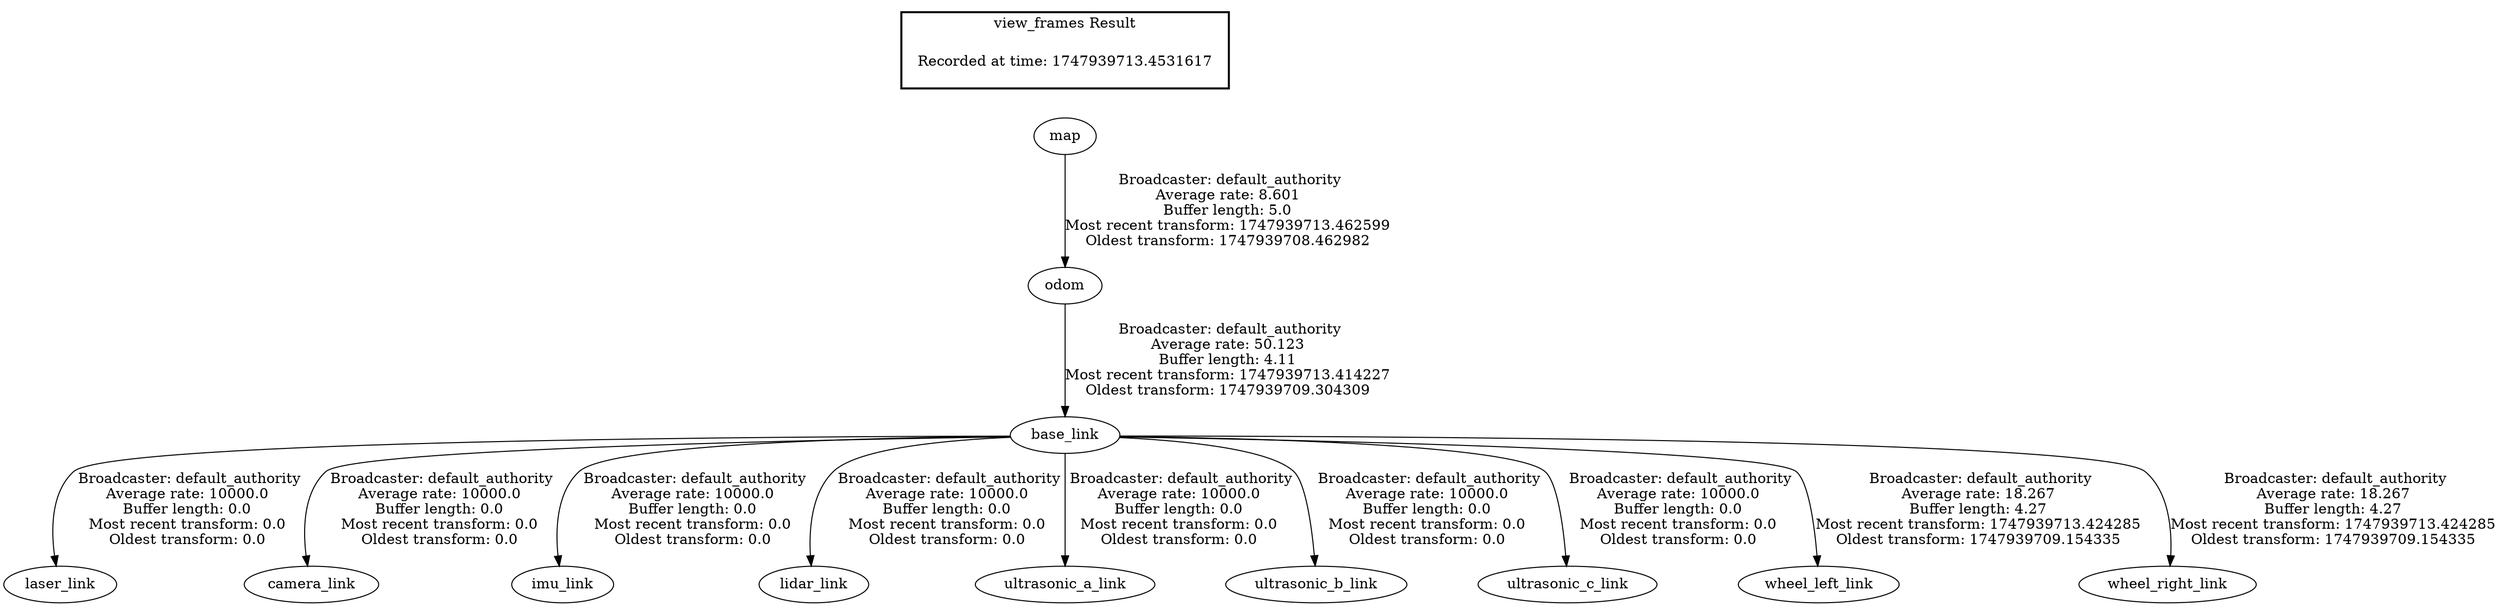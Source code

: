 digraph G {
"map" -> "odom"[label=" Broadcaster: default_authority\nAverage rate: 8.601\nBuffer length: 5.0\nMost recent transform: 1747939713.462599\nOldest transform: 1747939708.462982\n"];
"base_link" -> "laser_link"[label=" Broadcaster: default_authority\nAverage rate: 10000.0\nBuffer length: 0.0\nMost recent transform: 0.0\nOldest transform: 0.0\n"];
"odom" -> "base_link"[label=" Broadcaster: default_authority\nAverage rate: 50.123\nBuffer length: 4.11\nMost recent transform: 1747939713.414227\nOldest transform: 1747939709.304309\n"];
"base_link" -> "camera_link"[label=" Broadcaster: default_authority\nAverage rate: 10000.0\nBuffer length: 0.0\nMost recent transform: 0.0\nOldest transform: 0.0\n"];
"base_link" -> "imu_link"[label=" Broadcaster: default_authority\nAverage rate: 10000.0\nBuffer length: 0.0\nMost recent transform: 0.0\nOldest transform: 0.0\n"];
"base_link" -> "lidar_link"[label=" Broadcaster: default_authority\nAverage rate: 10000.0\nBuffer length: 0.0\nMost recent transform: 0.0\nOldest transform: 0.0\n"];
"base_link" -> "ultrasonic_a_link"[label=" Broadcaster: default_authority\nAverage rate: 10000.0\nBuffer length: 0.0\nMost recent transform: 0.0\nOldest transform: 0.0\n"];
"base_link" -> "ultrasonic_b_link"[label=" Broadcaster: default_authority\nAverage rate: 10000.0\nBuffer length: 0.0\nMost recent transform: 0.0\nOldest transform: 0.0\n"];
"base_link" -> "ultrasonic_c_link"[label=" Broadcaster: default_authority\nAverage rate: 10000.0\nBuffer length: 0.0\nMost recent transform: 0.0\nOldest transform: 0.0\n"];
"base_link" -> "wheel_left_link"[label=" Broadcaster: default_authority\nAverage rate: 18.267\nBuffer length: 4.27\nMost recent transform: 1747939713.424285\nOldest transform: 1747939709.154335\n"];
"base_link" -> "wheel_right_link"[label=" Broadcaster: default_authority\nAverage rate: 18.267\nBuffer length: 4.27\nMost recent transform: 1747939713.424285\nOldest transform: 1747939709.154335\n"];
edge [style=invis];
 subgraph cluster_legend { style=bold; color=black; label ="view_frames Result";
"Recorded at time: 1747939713.4531617"[ shape=plaintext ] ;
}->"map";
}